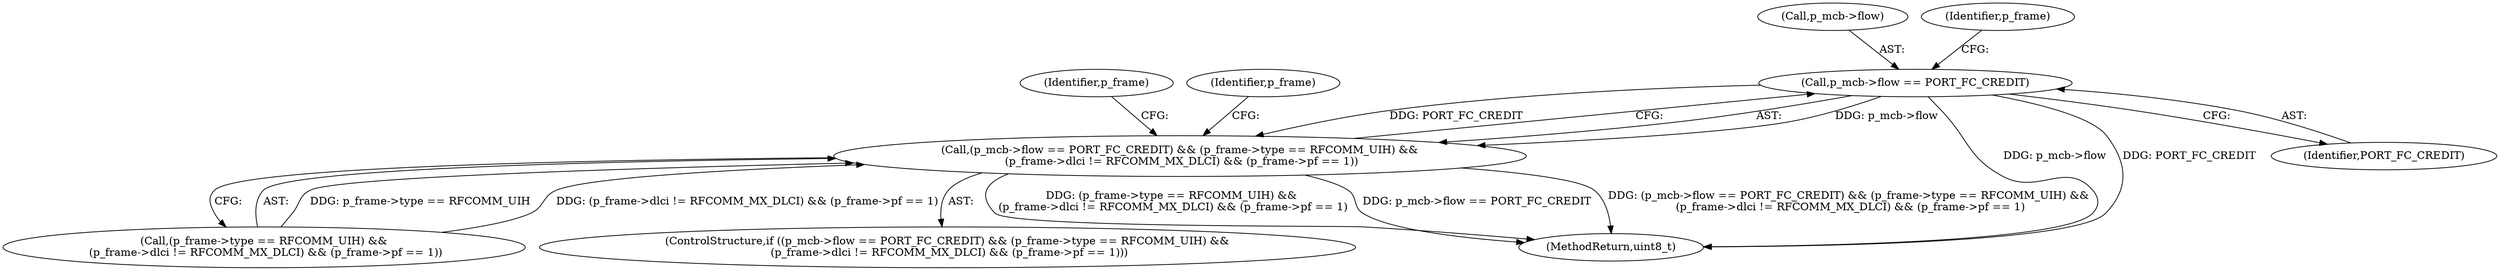 digraph "0_Android_d4a34fefbf292d1e02336e4e272da3ef1e3eef85@pointer" {
"1000245" [label="(Call,p_mcb->flow == PORT_FC_CREDIT)"];
"1000244" [label="(Call,(p_mcb->flow == PORT_FC_CREDIT) && (p_frame->type == RFCOMM_UIH) &&\n (p_frame->dlci != RFCOMM_MX_DLCI) && (p_frame->pf == 1))"];
"1000246" [label="(Call,p_mcb->flow)"];
"1000270" [label="(Identifier,p_frame)"];
"1000243" [label="(ControlStructure,if ((p_mcb->flow == PORT_FC_CREDIT) && (p_frame->type == RFCOMM_UIH) &&\n (p_frame->dlci != RFCOMM_MX_DLCI) && (p_frame->pf == 1)))"];
"1000244" [label="(Call,(p_mcb->flow == PORT_FC_CREDIT) && (p_frame->type == RFCOMM_UIH) &&\n (p_frame->dlci != RFCOMM_MX_DLCI) && (p_frame->pf == 1))"];
"1000497" [label="(MethodReturn,uint8_t)"];
"1000253" [label="(Identifier,p_frame)"];
"1000249" [label="(Identifier,PORT_FC_CREDIT)"];
"1000250" [label="(Call,(p_frame->type == RFCOMM_UIH) &&\n (p_frame->dlci != RFCOMM_MX_DLCI) && (p_frame->pf == 1))"];
"1000286" [label="(Identifier,p_frame)"];
"1000245" [label="(Call,p_mcb->flow == PORT_FC_CREDIT)"];
"1000245" -> "1000244"  [label="AST: "];
"1000245" -> "1000249"  [label="CFG: "];
"1000246" -> "1000245"  [label="AST: "];
"1000249" -> "1000245"  [label="AST: "];
"1000253" -> "1000245"  [label="CFG: "];
"1000244" -> "1000245"  [label="CFG: "];
"1000245" -> "1000497"  [label="DDG: p_mcb->flow"];
"1000245" -> "1000497"  [label="DDG: PORT_FC_CREDIT"];
"1000245" -> "1000244"  [label="DDG: p_mcb->flow"];
"1000245" -> "1000244"  [label="DDG: PORT_FC_CREDIT"];
"1000244" -> "1000243"  [label="AST: "];
"1000244" -> "1000250"  [label="CFG: "];
"1000250" -> "1000244"  [label="AST: "];
"1000270" -> "1000244"  [label="CFG: "];
"1000286" -> "1000244"  [label="CFG: "];
"1000244" -> "1000497"  [label="DDG: (p_mcb->flow == PORT_FC_CREDIT) && (p_frame->type == RFCOMM_UIH) &&\n (p_frame->dlci != RFCOMM_MX_DLCI) && (p_frame->pf == 1)"];
"1000244" -> "1000497"  [label="DDG: (p_frame->type == RFCOMM_UIH) &&\n (p_frame->dlci != RFCOMM_MX_DLCI) && (p_frame->pf == 1)"];
"1000244" -> "1000497"  [label="DDG: p_mcb->flow == PORT_FC_CREDIT"];
"1000250" -> "1000244"  [label="DDG: p_frame->type == RFCOMM_UIH"];
"1000250" -> "1000244"  [label="DDG: (p_frame->dlci != RFCOMM_MX_DLCI) && (p_frame->pf == 1)"];
}
